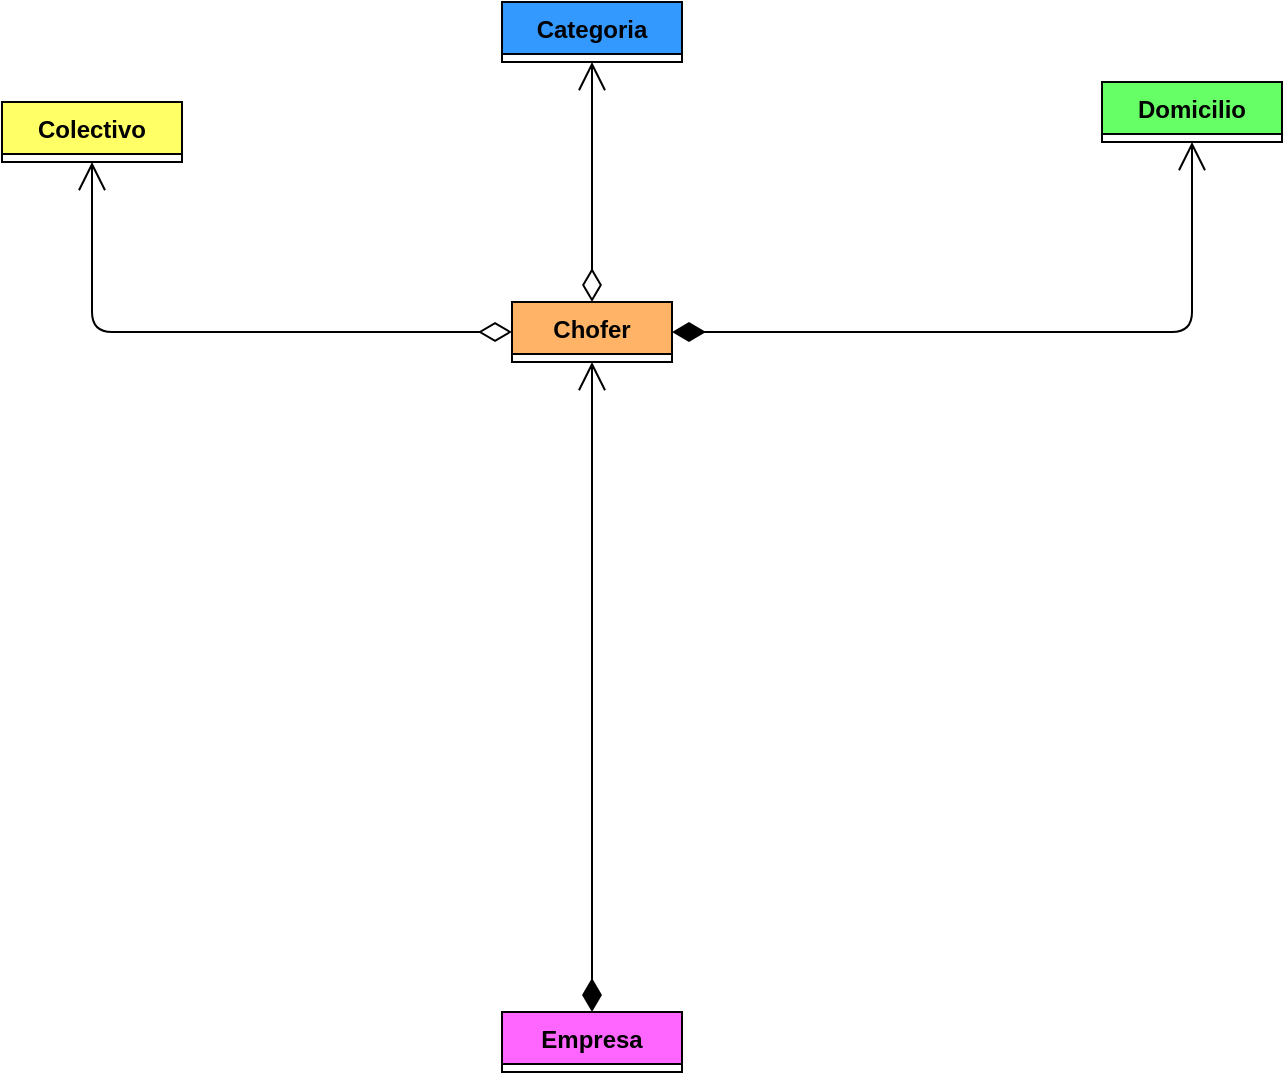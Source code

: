<mxfile>
    <diagram id="YP5KdScuAsrjVV64DlBZ" name="Página-1">
        <mxGraphModel dx="1588" dy="732" grid="1" gridSize="10" guides="1" tooltips="1" connect="1" arrows="1" fold="1" page="1" pageScale="1" pageWidth="827" pageHeight="1169" math="0" shadow="0">
            <root>
                <mxCell id="0"/>
                <mxCell id="1" parent="0"/>
                <mxCell id="2" value="Colectivo" style="swimlane;fontStyle=1;align=center;verticalAlign=top;childLayout=stackLayout;horizontal=1;startSize=26;horizontalStack=0;resizeParent=1;resizeParentMax=0;resizeLast=0;collapsible=1;marginBottom=0;whiteSpace=wrap;html=1;fillColor=#FFFF66;" parent="1" vertex="1" collapsed="1">
                    <mxGeometry x="100" y="100" width="90" height="30" as="geometry">
                        <mxRectangle x="100" y="100" width="260" height="140" as="alternateBounds"/>
                    </mxGeometry>
                </mxCell>
                <mxCell id="3" value="- String modelo&lt;div&gt;- int numerointerno&lt;/div&gt;" style="text;strokeColor=none;fillColor=none;align=left;verticalAlign=top;spacingLeft=4;spacingRight=4;overflow=hidden;rotatable=0;points=[[0,0.5],[1,0.5]];portConstraint=eastwest;whiteSpace=wrap;html=1;" parent="2" vertex="1">
                    <mxGeometry y="26" width="260" height="34" as="geometry"/>
                </mxCell>
                <mxCell id="4" value="" style="line;strokeWidth=1;fillColor=none;align=left;verticalAlign=middle;spacingTop=-1;spacingLeft=3;spacingRight=3;rotatable=0;labelPosition=right;points=[];portConstraint=eastwest;strokeColor=inherit;" parent="2" vertex="1">
                    <mxGeometry y="60" width="260" height="8" as="geometry"/>
                </mxCell>
                <mxCell id="5" value="+ Colectivo(String modelo)&lt;div&gt;&lt;font color=&quot;#000000&quot;&gt;+ void setNumerointerno(int numero)&lt;br&gt;&lt;/font&gt;&lt;div&gt;+ String getModelo&lt;/div&gt;&lt;div&gt;+ int getNumerointerno&lt;/div&gt;&lt;/div&gt;" style="text;strokeColor=none;fillColor=none;align=left;verticalAlign=top;spacingLeft=4;spacingRight=4;overflow=hidden;rotatable=0;points=[[0,0.5],[1,0.5]];portConstraint=eastwest;whiteSpace=wrap;html=1;" parent="2" vertex="1">
                    <mxGeometry y="68" width="260" height="72" as="geometry"/>
                </mxCell>
                <mxCell id="6" value="Categoria" style="swimlane;fontStyle=1;align=center;verticalAlign=top;childLayout=stackLayout;horizontal=1;startSize=26;horizontalStack=0;resizeParent=1;resizeParentMax=0;resizeLast=0;collapsible=1;marginBottom=0;whiteSpace=wrap;html=1;fillColor=#3399FF;" parent="1" vertex="1" collapsed="1">
                    <mxGeometry x="350" y="50" width="90" height="30" as="geometry">
                        <mxRectangle x="310" y="45" width="210" height="140" as="alternateBounds"/>
                    </mxGeometry>
                </mxCell>
                <mxCell id="7" value="- String nombrecategoria&lt;div&gt;- double sueldo&lt;/div&gt;" style="text;strokeColor=none;fillColor=none;align=left;verticalAlign=top;spacingLeft=4;spacingRight=4;overflow=hidden;rotatable=0;points=[[0,0.5],[1,0.5]];portConstraint=eastwest;whiteSpace=wrap;html=1;" parent="6" vertex="1">
                    <mxGeometry y="26" width="210" height="34" as="geometry"/>
                </mxCell>
                <mxCell id="8" value="" style="line;strokeWidth=1;fillColor=none;align=left;verticalAlign=middle;spacingTop=-1;spacingLeft=3;spacingRight=3;rotatable=0;labelPosition=right;points=[];portConstraint=eastwest;strokeColor=inherit;" parent="6" vertex="1">
                    <mxGeometry y="60" width="210" height="8" as="geometry"/>
                </mxCell>
                <mxCell id="9" value="+ Categoria(String nombrecategoria)&lt;div&gt;+ void setSueldo(double sueldo)&lt;/div&gt;&lt;div&gt;+ double getSueldo()&lt;/div&gt;&lt;div&gt;+ String getNombrecategoria()&lt;/div&gt;" style="text;strokeColor=none;fillColor=none;align=left;verticalAlign=top;spacingLeft=4;spacingRight=4;overflow=hidden;rotatable=0;points=[[0,0.5],[1,0.5]];portConstraint=eastwest;whiteSpace=wrap;html=1;" parent="6" vertex="1">
                    <mxGeometry y="68" width="210" height="72" as="geometry"/>
                </mxCell>
                <mxCell id="10" value="Domicilio" style="swimlane;fontStyle=1;align=center;verticalAlign=top;childLayout=stackLayout;horizontal=1;startSize=26;horizontalStack=0;resizeParent=1;resizeParentMax=0;resizeLast=0;collapsible=1;marginBottom=0;whiteSpace=wrap;html=1;fillColor=#66FF66;" parent="1" vertex="1" collapsed="1">
                    <mxGeometry x="650" y="90" width="90" height="30" as="geometry">
                        <mxRectangle x="650" y="90" width="200" height="140" as="alternateBounds"/>
                    </mxGeometry>
                </mxCell>
                <mxCell id="11" value="- String calle&lt;div&gt;- int numero&lt;/div&gt;" style="text;strokeColor=none;fillColor=none;align=left;verticalAlign=top;spacingLeft=4;spacingRight=4;overflow=hidden;rotatable=0;points=[[0,0.5],[1,0.5]];portConstraint=eastwest;whiteSpace=wrap;html=1;" parent="10" vertex="1">
                    <mxGeometry y="26" width="200" height="34" as="geometry"/>
                </mxCell>
                <mxCell id="12" value="" style="line;strokeWidth=1;fillColor=none;align=left;verticalAlign=middle;spacingTop=-1;spacingLeft=3;spacingRight=3;rotatable=0;labelPosition=right;points=[];portConstraint=eastwest;strokeColor=inherit;" parent="10" vertex="1">
                    <mxGeometry y="60" width="200" height="8" as="geometry"/>
                </mxCell>
                <mxCell id="13" value="+ Domicilio(String calle, int numero)&lt;div&gt;+ String getCalle()&lt;/div&gt;&lt;div&gt;+ int getNumero()&lt;/div&gt;&lt;div&gt;+ String toString()&lt;/div&gt;" style="text;strokeColor=none;fillColor=none;align=left;verticalAlign=top;spacingLeft=4;spacingRight=4;overflow=hidden;rotatable=0;points=[[0,0.5],[1,0.5]];portConstraint=eastwest;whiteSpace=wrap;html=1;" parent="10" vertex="1">
                    <mxGeometry y="68" width="200" height="72" as="geometry"/>
                </mxCell>
                <mxCell id="14" value="Chofer" style="swimlane;fontStyle=1;align=center;verticalAlign=top;childLayout=stackLayout;horizontal=1;startSize=26;horizontalStack=0;resizeParent=1;resizeParentMax=0;resizeLast=0;collapsible=1;marginBottom=0;whiteSpace=wrap;html=1;fillColor=#FFB366;" parent="1" vertex="1" collapsed="1">
                    <mxGeometry x="355" y="200" width="80" height="30" as="geometry">
                        <mxRectangle x="355" y="200" width="240" height="240" as="alternateBounds"/>
                    </mxGeometry>
                </mxCell>
                <mxCell id="15" value="- Categoria categoria&lt;div&gt;- Domicilio domicilio&lt;/div&gt;&lt;div&gt;- String nombre&lt;/div&gt;&lt;div&gt;- Colectivo colectivo&lt;/div&gt;" style="text;strokeColor=none;fillColor=none;align=left;verticalAlign=top;spacingLeft=4;spacingRight=4;overflow=hidden;rotatable=0;points=[[0,0.5],[1,0.5]];portConstraint=eastwest;whiteSpace=wrap;html=1;" parent="14" vertex="1">
                    <mxGeometry y="26" width="240" height="64" as="geometry"/>
                </mxCell>
                <mxCell id="16" value="" style="line;strokeWidth=1;fillColor=none;align=left;verticalAlign=middle;spacingTop=-1;spacingLeft=3;spacingRight=3;rotatable=0;labelPosition=right;points=[];portConstraint=eastwest;strokeColor=inherit;" parent="14" vertex="1">
                    <mxGeometry y="90" width="240" height="8" as="geometry"/>
                </mxCell>
                <mxCell id="17" value="+ Chofer(String nombre)&lt;div&gt;+ String getNombre()&lt;/div&gt;&lt;div&gt;+ void setDomicilio(Domicilio domicilio)&lt;/div&gt;&lt;div&gt;+ Domicilio getDomicilio()&lt;/div&gt;&lt;div&gt;+ void setCategoria(Categoria categoria)&lt;/div&gt;&lt;div&gt;+ Categoria getCategoria()&lt;/div&gt;&lt;div&gt;+ void setColectivo(Colectivo colectivo)&lt;/div&gt;&lt;div&gt;+ Colectivo getColectivo()&lt;/div&gt;&lt;div&gt;+ String toString()&lt;/div&gt;" style="text;strokeColor=none;fillColor=none;align=left;verticalAlign=top;spacingLeft=4;spacingRight=4;overflow=hidden;rotatable=0;points=[[0,0.5],[1,0.5]];portConstraint=eastwest;whiteSpace=wrap;html=1;" parent="14" vertex="1">
                    <mxGeometry y="98" width="240" height="142" as="geometry"/>
                </mxCell>
                <mxCell id="18" value="Empresa" style="swimlane;fontStyle=1;align=center;verticalAlign=top;childLayout=stackLayout;horizontal=1;startSize=26;horizontalStack=0;resizeParent=1;resizeParentMax=0;resizeLast=0;collapsible=1;marginBottom=0;whiteSpace=wrap;html=1;fillColor=#FF66FF;" parent="1" vertex="1" collapsed="1">
                    <mxGeometry x="350" y="555" width="90" height="30" as="geometry">
                        <mxRectangle x="350" y="555" width="360" height="350" as="alternateBounds"/>
                    </mxGeometry>
                </mxCell>
                <mxCell id="19" value="- String nombre&lt;div&gt;- ArrayList&amp;lt;Colectivo&amp;gt; colectivos&lt;/div&gt;&lt;div&gt;- ArrayList&amp;lt;Categoria&amp;gt; categorias&lt;/div&gt;&lt;div&gt;- ArrayList&amp;lt;Chofer&amp;gt; personal&lt;/div&gt;&lt;div&gt;- static int siguienteNumero = 0&lt;/div&gt;" style="text;strokeColor=none;fillColor=none;align=left;verticalAlign=top;spacingLeft=4;spacingRight=4;overflow=hidden;rotatable=0;points=[[0,0.5],[1,0.5]];portConstraint=eastwest;whiteSpace=wrap;html=1;" parent="18" vertex="1">
                    <mxGeometry y="26" width="360" height="74" as="geometry"/>
                </mxCell>
                <mxCell id="20" value="" style="line;strokeWidth=1;fillColor=none;align=left;verticalAlign=middle;spacingTop=-1;spacingLeft=3;spacingRight=3;rotatable=0;labelPosition=right;points=[];portConstraint=eastwest;strokeColor=inherit;" parent="18" vertex="1">
                    <mxGeometry y="100" width="360" height="8" as="geometry"/>
                </mxCell>
                <mxCell id="21" value="+ Empresa(String nombre)&lt;div&gt;&lt;font color=&quot;#000000&quot;&gt;+ String getNombre()&lt;br&gt;&lt;/font&gt;&lt;div&gt;+ void agregarColectivo(Colectivo colectivo)&lt;/div&gt;&lt;div&gt;+ void eliminarColectivo(Colectivo colectivo)&lt;/div&gt;&lt;div&gt;+ ArrayList&amp;lt;Colectivo&amp;gt; getColectivos()&lt;/div&gt;&lt;div&gt;+ void agregarCategoria(Categoria categoria)&lt;/div&gt;&lt;div&gt;+ void eliminarCategoria(Categoria categoria)&lt;/div&gt;&lt;div&gt;+ ArrayList&amp;lt;Categoria&amp;gt; getCategorias()&lt;/div&gt;&lt;div&gt;+ void agregarChofer(Chofer chofer)&lt;/div&gt;&lt;div&gt;+ void despedirChofer(Chofer chofer)&lt;/div&gt;&lt;div&gt;+ ArrayList&amp;lt;Chofer&amp;gt; getPersonal()&lt;/div&gt;&lt;div&gt;+ int getChoferesSinColectivo()&lt;/div&gt;&lt;div&gt;+ int getCantidadColectivos()&lt;/div&gt;&lt;div&gt;+ ArrayList&amp;lt;Chofer&amp;gt; getChoferesCategoria(Categoria categoria)&lt;/div&gt;&lt;div&gt;+ ArrayList&amp;lt;Categoria&amp;gt; getCategoriasSueldo(double minSueldo)&lt;/div&gt;&lt;div&gt;+ ArrayList&amp;lt;Chofer&amp;gt; getChoferesSueldo(double minSueldo)&lt;/div&gt;&lt;/div&gt;" style="text;strokeColor=none;fillColor=none;align=left;verticalAlign=top;spacingLeft=4;spacingRight=4;overflow=hidden;rotatable=0;points=[[0,0.5],[1,0.5]];portConstraint=eastwest;whiteSpace=wrap;html=1;" parent="18" vertex="1">
                    <mxGeometry y="108" width="360" height="242" as="geometry"/>
                </mxCell>
                <mxCell id="22" value="" style="endArrow=open;html=1;endSize=12;startArrow=diamondThin;startSize=14;startFill=0;edgeStyle=orthogonalEdgeStyle;align=left;verticalAlign=bottom;entryX=0.5;entryY=1;entryDx=0;entryDy=0;exitX=0.5;exitY=0;exitDx=0;exitDy=0;" parent="1" source="14" target="6" edge="1">
                    <mxGeometry x="-1" y="3" relative="1" as="geometry">
                        <mxPoint x="310" y="170" as="sourcePoint"/>
                        <mxPoint x="350" y="240" as="targetPoint"/>
                    </mxGeometry>
                </mxCell>
                <mxCell id="23" value="" style="endArrow=open;html=1;endSize=12;startArrow=diamondThin;startSize=14;startFill=0;edgeStyle=orthogonalEdgeStyle;align=left;verticalAlign=bottom;entryX=0.5;entryY=1;entryDx=0;entryDy=0;exitX=0;exitY=0.5;exitDx=0;exitDy=0;" parent="1" source="14" target="2" edge="1">
                    <mxGeometry x="-1" y="3" relative="1" as="geometry">
                        <mxPoint x="290" y="240" as="sourcePoint"/>
                        <mxPoint x="450" y="240" as="targetPoint"/>
                    </mxGeometry>
                </mxCell>
                <mxCell id="24" value="" style="endArrow=open;html=1;endSize=12;startArrow=diamondThin;startSize=14;startFill=1;edgeStyle=orthogonalEdgeStyle;align=left;verticalAlign=bottom;entryX=0.5;entryY=1;entryDx=0;entryDy=0;exitX=1;exitY=0.5;exitDx=0;exitDy=0;" parent="1" source="14" target="10" edge="1">
                    <mxGeometry x="-1" y="3" relative="1" as="geometry">
                        <mxPoint x="290" y="240" as="sourcePoint"/>
                        <mxPoint x="450" y="240" as="targetPoint"/>
                    </mxGeometry>
                </mxCell>
                <mxCell id="25" value="" style="endArrow=open;html=1;endSize=12;startArrow=diamondThin;startSize=14;startFill=1;edgeStyle=orthogonalEdgeStyle;align=left;verticalAlign=bottom;exitX=0.5;exitY=0;exitDx=0;exitDy=0;entryX=0.5;entryY=1;entryDx=0;entryDy=0;" parent="1" source="18" target="14" edge="1">
                    <mxGeometry x="-1" y="3" relative="1" as="geometry">
                        <mxPoint x="170" y="200" as="sourcePoint"/>
                        <mxPoint x="330" y="200" as="targetPoint"/>
                    </mxGeometry>
                </mxCell>
            </root>
        </mxGraphModel>
    </diagram>
</mxfile>